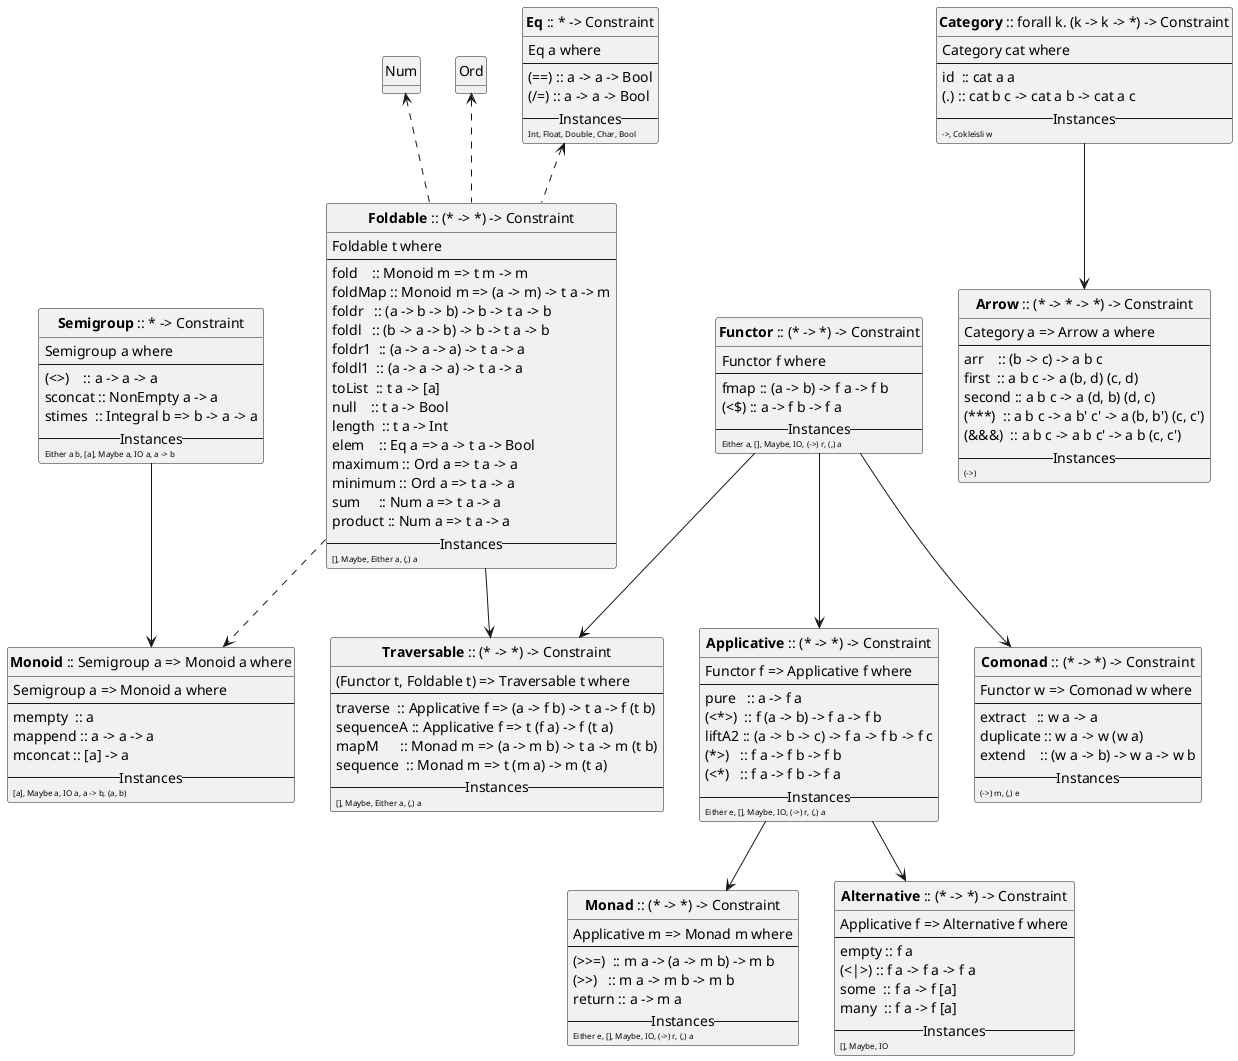 @startuml
hide circle
hide method

skinparam defaultFontColor black
skinparam defaultFontName "Source Code Pro"

class Eq as "**Eq** :: * -> Constraint"
class Semigroup as "**Semigroup** :: * -> Constraint"
class Monoid as "**Monoid** :: Semigroup a => Monoid a where"
class Functor as "**Functor** :: (* -> *) -> Constraint"
class Foldable as "**Foldable** :: (* -> *) -> Constraint"
class Traversable as "**Traversable** :: (* -> *) -> Constraint"
class Applicative as "**Applicative** :: (* -> *) -> Constraint"
class Comonad as "**Comonad** :: (* -> *) -> Constraint"
class Category as "**Category** :: forall k. (k -> k -> *) -> Constraint"
class Arrow as "**Arrow** :: (* -> * -> *) -> Constraint"
class Monad as "**Monad** :: (* -> *) -> Constraint"
class Alternative as "**Alternative** :: (* -> *) -> Constraint"

class Eq {
        <size:14>Eq a where</size>
        ---
        (==) :: a -> a -> Bool
        (/=) :: a -> a -> Bool
        --Instances--
        <size:8>Int, Float, Double, Char, Bool</size>
}

Functor --> Traversable
Functor --> Applicative
Functor --> Comonad

class Functor {
        <size:14>Functor f where</size>
        ---
        fmap :: (a -> b) -> f a -> f b
        (<$) :: a -> f b -> f a
        --Instances--
        <size:8>Either a, [], Maybe, IO, (->) r, (,) a</size>
}

class Comonad {
        <size:14>Functor w => Comonad w where</size>
        ---
        extract   :: w a -> a
        duplicate :: w a -> w (w a)
        extend    :: (w a -> b) -> w a -> w b
        --Instances--
        <size:8>(->) m, (,) e</size>
}



Semigroup --> Monoid

class Semigroup {
        <size:14>Semigroup a where</size>
        ---
        (<>)    :: a -> a -> a
        sconcat :: NonEmpty a -> a
        stimes  :: Integral b => b -> a -> a
        --Instances--
        <size:8>Either a b, [a], Maybe a, IO a, a -> b</size>
}



Applicative --> Alternative
Applicative --> Monad

class Applicative {
        <size:14>Functor f => Applicative f where</size>
        ---
        pure   :: a -> f a
        (<*>)  :: f (a -> b) -> f a -> f b
        liftA2 :: (a -> b -> c) -> f a -> f b -> f c
        (*>)   :: f a -> f b -> f b
        (<*)   :: f a -> f b -> f a
        --Instances--
        <size:8>Either e, [], Maybe, IO, (->) r, (,) a</size>
}




class Monoid {
        <size:14>Semigroup a => Monoid a where</size>
        ---
        mempty  :: a
        mappend :: a -> a -> a
        mconcat :: [a] -> a
        --Instances--
        <size:8>[a], Maybe a, IO a, a -> b, (a, b)</size>
}


Category --> Arrow

Foldable --> Traversable
Foldable ..> Monoid
Foldable ..up> Eq
Foldable ..up> Ord
Foldable ..up> Num

class Foldable {
        <size:14>Foldable t where</size>
        ---
        fold    :: Monoid m => t m -> m
        foldMap :: Monoid m => (a -> m) -> t a -> m
        foldr   :: (a -> b -> b) -> b -> t a -> b
        foldl   :: (b -> a -> b) -> b -> t a -> b
        foldr1  :: (a -> a -> a) -> t a -> a
        foldl1  :: (a -> a -> a) -> t a -> a
        toList  :: t a -> [a]
        null    :: t a -> Bool
        length  :: t a -> Int
        elem    :: Eq a => a -> t a -> Bool
        maximum :: Ord a => t a -> a
        minimum :: Ord a => t a -> a
        sum     :: Num a => t a -> a
        product :: Num a => t a -> a
        --Instances--
        <size:8>[], Maybe, Either a, (,) a</size>
}

' Monad --> MonadFix
' Monad --> MonadPlus
' Monad -> ArrowApply

class Monad {
        <size:14>Applicative m => Monad m where</size>
        ---
        (>>=)  :: m a -> (a -> m b) -> m b
        (>>)   :: m a -> m b -> m b
        return :: a -> m a
        --Instances--
        <size:8>Either e, [], Maybe, IO, (->) r, (,) a</size>
}

class Traversable {
        (<size:14>Functor t, Foldable t) => Traversable t where</size>
        ---
        traverse  :: Applicative f => (a -> f b) -> t a -> f (t b)
        sequenceA :: Applicative f => t (f a) -> f (t a)
        mapM      :: Monad m => (a -> m b) -> t a -> m (t b)
        sequence  :: Monad m => t (m a) -> m (t a)
        --Instances--
        <size:8>[], Maybe, Either a, (,) a</size>
}

class Alternative {
        <size:14>Applicative f => Alternative f where</size>
        ---
        empty :: f a
        (<|>) :: f a -> f a -> f a
        some  :: f a -> f [a]
        many  :: f a -> f [a]
        --Instances--
        <size:8>[], Maybe, IO</size>
}

class Category {
        <size:14>Category cat where</size>
        ---
        id  :: cat a a
        (.) :: cat b c -> cat a b -> cat a c
        --Instances--
        <size:8>->, Cokleisli w</size>
}

/'
 ' Arrow --> ArrowApply
 ' Arrow --> ArrowChoice
 ' Arrow --> ArrowLoop
 ' Arrow --> ArrowZero
 '/

class Arrow {
        <size:14>Category a => Arrow a where</size>
        ---
        arr    :: (b -> c) -> a b c
        first  :: a b c -> a (b, d) (c, d)
        second :: a b c -> a (d, b) (d, c)
        (***)  :: a b c -> a b' c' -> a (b, b') (c, c')
        (&&&)  :: a b c -> a b c' -> a b (c, c')
        --Instances--
        <size:8>(->)</size>
}


/'
 ' ArrowZero -left-> ArrowPlus
 '/
@enduml
